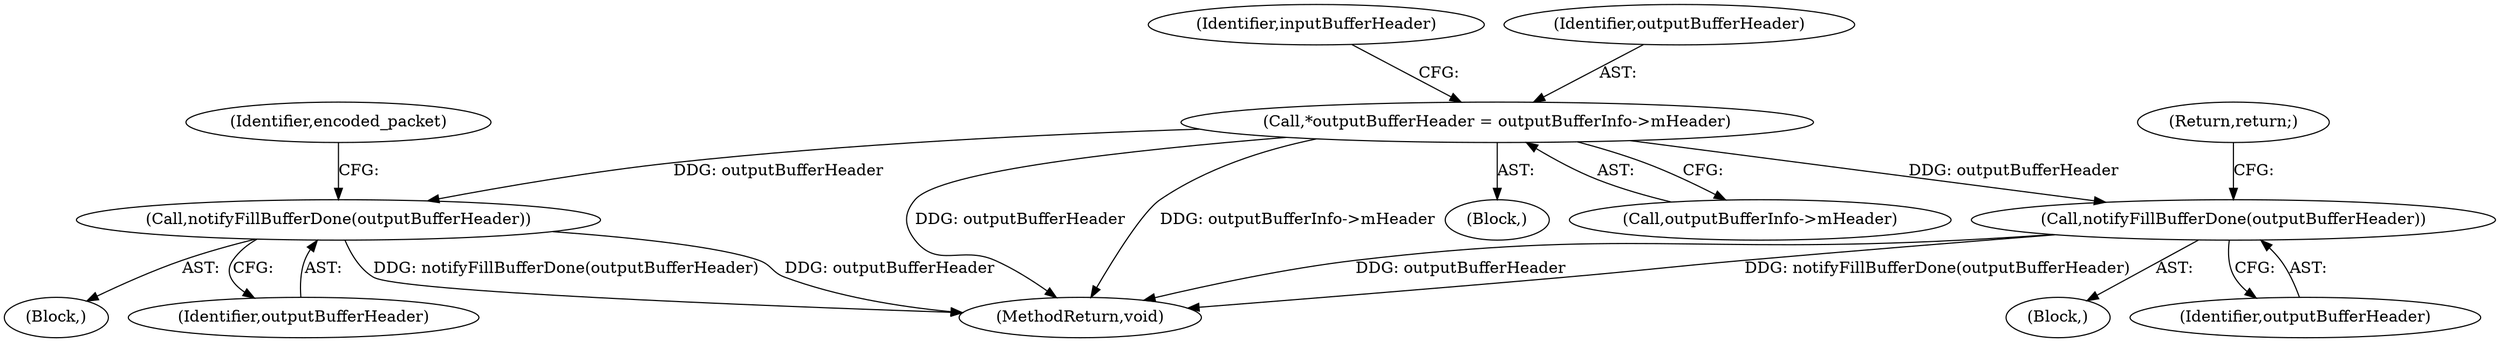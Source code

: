 digraph "0_Android_7fd96ebfc4c9da496c59d7c45e1f62be178e626d@pointer" {
"1000167" [label="(Call,*outputBufferHeader = outputBufferInfo->mHeader)"];
"1000211" [label="(Call,notifyFillBufferDone(outputBufferHeader))"];
"1000500" [label="(Call,notifyFillBufferDone(outputBufferHeader))"];
"1000501" [label="(Identifier,outputBufferHeader)"];
"1000211" [label="(Call,notifyFillBufferDone(outputBufferHeader))"];
"1000511" [label="(MethodReturn,void)"];
"1000176" [label="(Identifier,inputBufferHeader)"];
"1000213" [label="(Return,return;)"];
"1000168" [label="(Identifier,outputBufferHeader)"];
"1000500" [label="(Call,notifyFillBufferDone(outputBufferHeader))"];
"1000184" [label="(Block,)"];
"1000415" [label="(Block,)"];
"1000403" [label="(Identifier,encoded_packet)"];
"1000149" [label="(Block,)"];
"1000169" [label="(Call,outputBufferInfo->mHeader)"];
"1000212" [label="(Identifier,outputBufferHeader)"];
"1000167" [label="(Call,*outputBufferHeader = outputBufferInfo->mHeader)"];
"1000167" -> "1000149"  [label="AST: "];
"1000167" -> "1000169"  [label="CFG: "];
"1000168" -> "1000167"  [label="AST: "];
"1000169" -> "1000167"  [label="AST: "];
"1000176" -> "1000167"  [label="CFG: "];
"1000167" -> "1000511"  [label="DDG: outputBufferHeader"];
"1000167" -> "1000511"  [label="DDG: outputBufferInfo->mHeader"];
"1000167" -> "1000211"  [label="DDG: outputBufferHeader"];
"1000167" -> "1000500"  [label="DDG: outputBufferHeader"];
"1000211" -> "1000184"  [label="AST: "];
"1000211" -> "1000212"  [label="CFG: "];
"1000212" -> "1000211"  [label="AST: "];
"1000213" -> "1000211"  [label="CFG: "];
"1000211" -> "1000511"  [label="DDG: outputBufferHeader"];
"1000211" -> "1000511"  [label="DDG: notifyFillBufferDone(outputBufferHeader)"];
"1000500" -> "1000415"  [label="AST: "];
"1000500" -> "1000501"  [label="CFG: "];
"1000501" -> "1000500"  [label="AST: "];
"1000403" -> "1000500"  [label="CFG: "];
"1000500" -> "1000511"  [label="DDG: notifyFillBufferDone(outputBufferHeader)"];
"1000500" -> "1000511"  [label="DDG: outputBufferHeader"];
}
